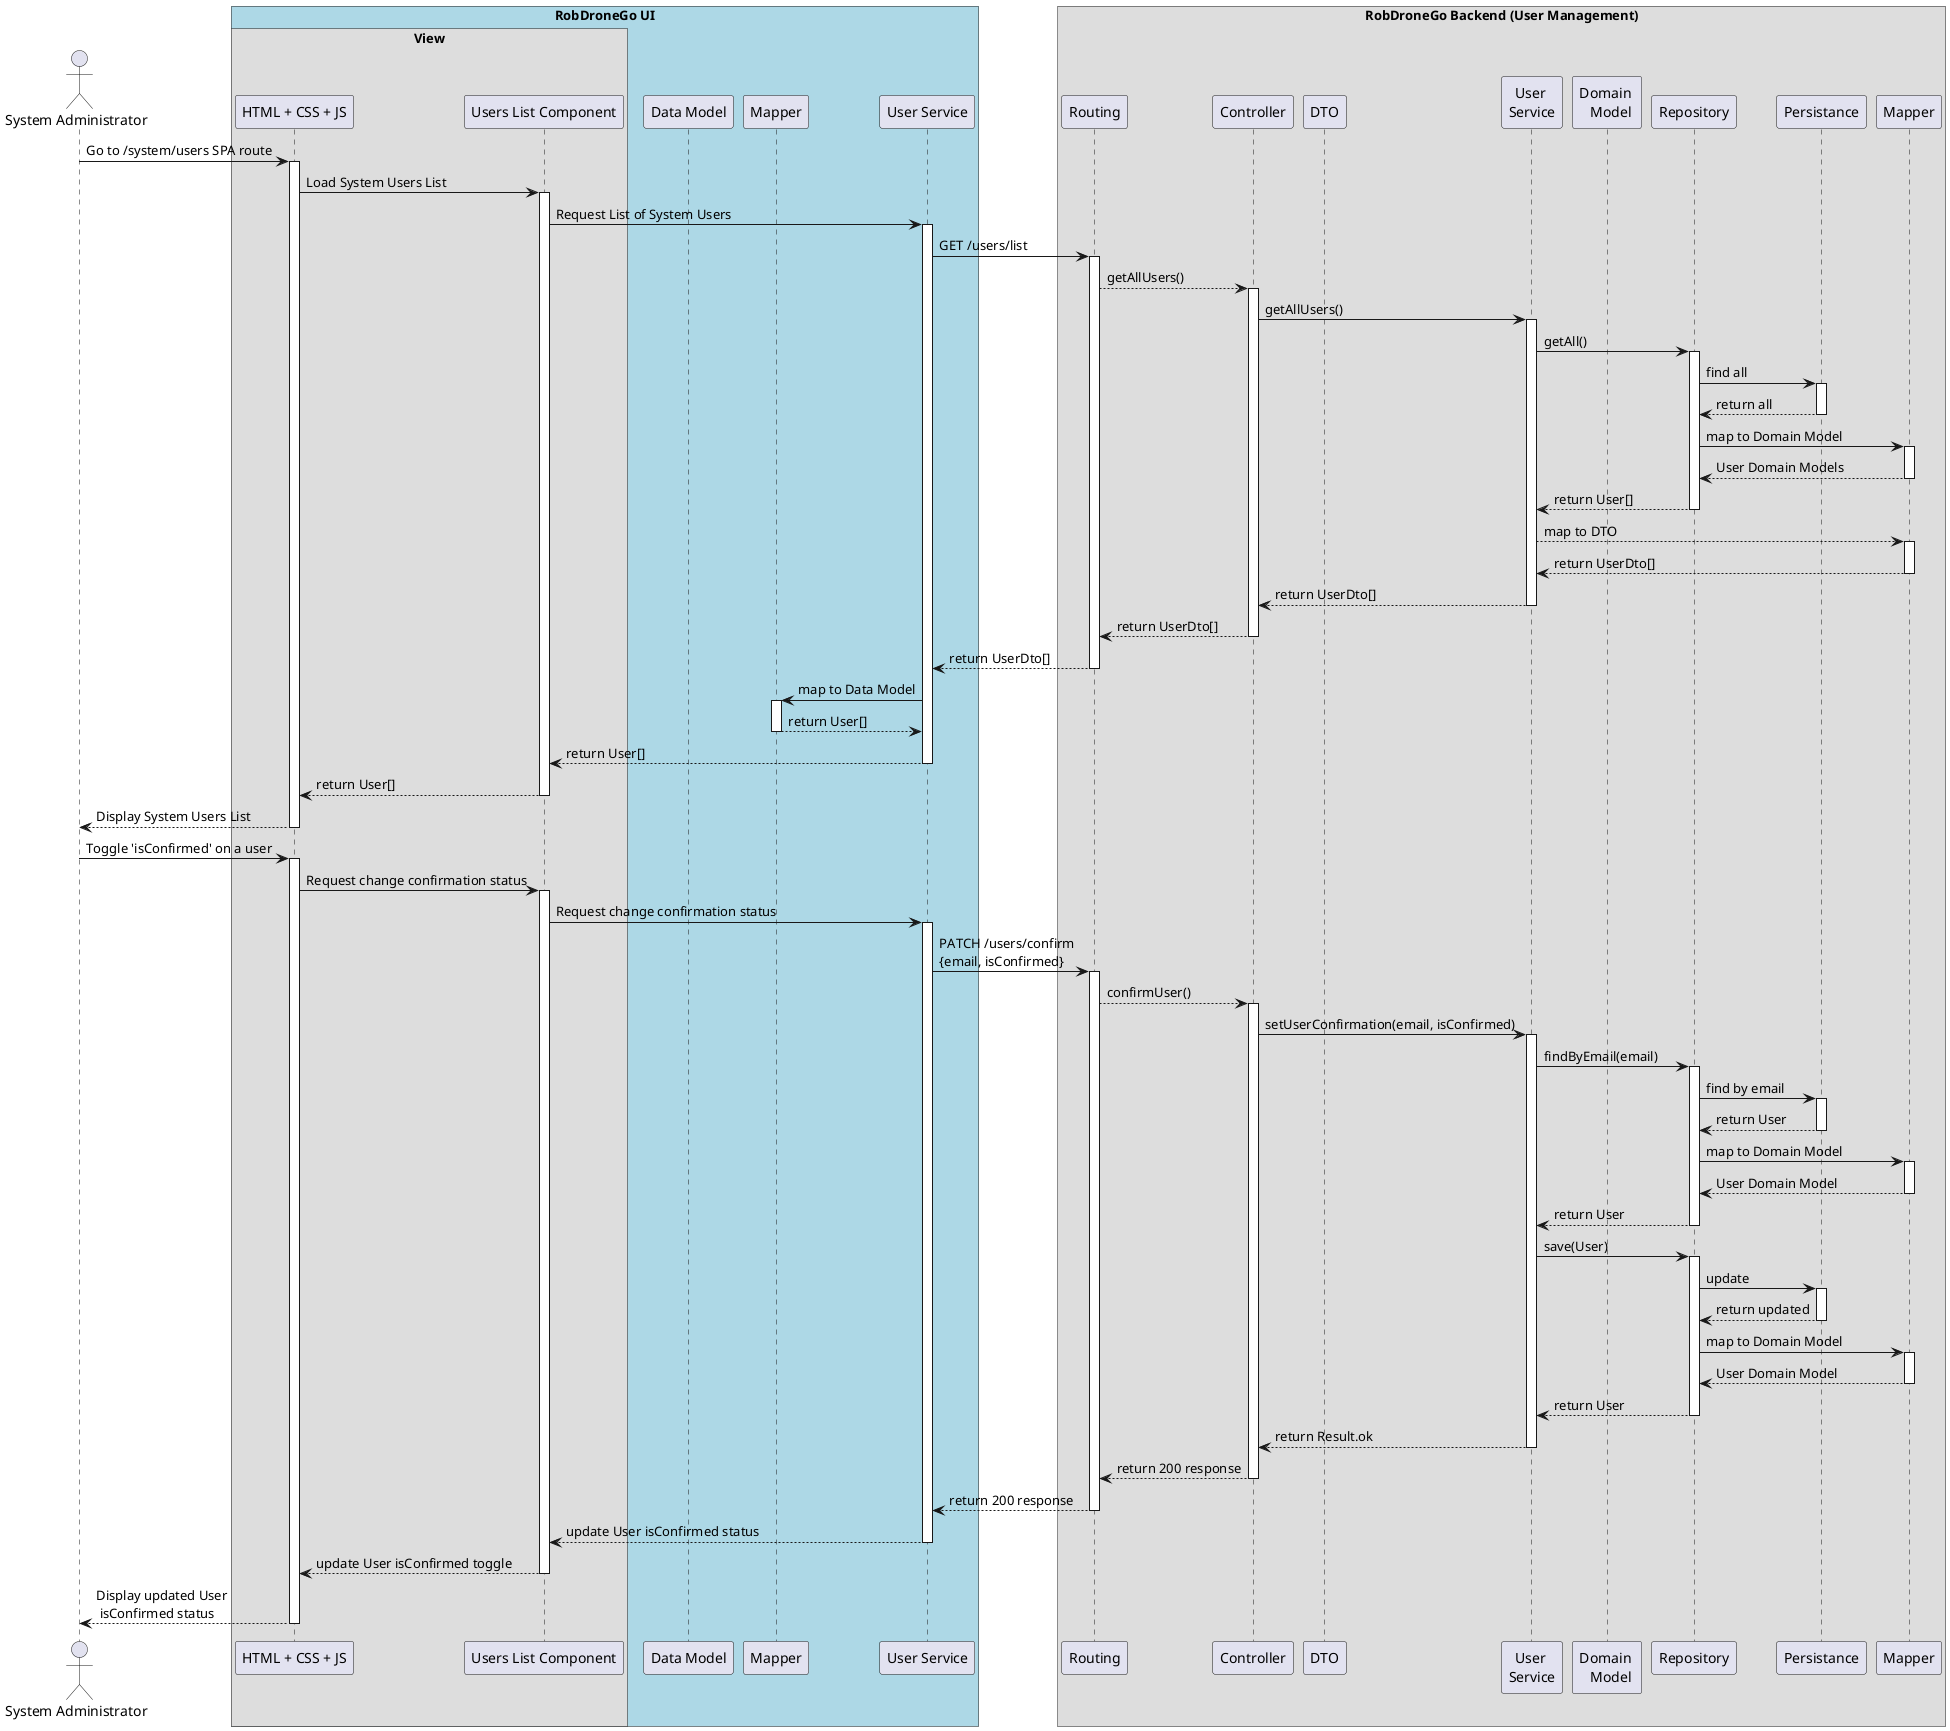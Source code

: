 @startuml SD Lv3

!pragma teoz true

actor "System Administrator" as user
box "RobDroneGo UI" #LightBlue

    box "View"
        participant "HTML + CSS + JS" as FrontEnd
        participant "Users List Component" as UsersList
    end box
    participant "Data Model" as ModelFE
    participant "Mapper" as UserMapperFE
    participant "User Service" as UserServiceFE

end box
box "RobDroneGo Backend (User Management)"
    participant "Routing" as UserRouteBE
    participant "Controller" as UserControllerBE
    participant "DTO" as UserDtoBE
    participant "User \nService" as UserServiceBE
    participant "Domain \n  Model" as UserDomainModelBE
    participant "Repository" as UserRepositoryBE
    participant "Persistance" as UserPersistanceBE
    participant "Mapper" as UserMapperBE
end box

user -> FrontEnd : Go to /system/users SPA route
activate FrontEnd

    FrontEnd -> UsersList : Load System Users List
    activate UsersList

        UsersList -> UserServiceFE : Request List of System Users
        activate UserServiceFE

            UserServiceFE -> UserRouteBE : GET /users/list
            activate UserRouteBE

            UserRouteBE --> UserControllerBE : getAllUsers()

            activate UserControllerBE
            UserControllerBE -> UserServiceBE : getAllUsers()
            activate UserServiceBE
            
            UserServiceBE -> UserRepositoryBE : getAll()
            activate UserRepositoryBE

            UserRepositoryBE -> UserPersistanceBE : find all
            activate UserPersistanceBE
            UserPersistanceBE --> UserRepositoryBE : return all
            deactivate UserPersistanceBE

            UserRepositoryBE -> UserMapperBE : map to Domain Model
            activate UserMapperBE
            UserMapperBE --> UserRepositoryBE : User Domain Models
            deactivate UserMapperBE

            UserRepositoryBE --> UserServiceBE : return User[]
            deactivate UserRepositoryBE

            UserServiceBE --> UserMapperBE : map to DTO
            activate UserMapperBE
            UserMapperBE --> UserServiceBE : return UserDto[]
            deactivate UserMapperBE

            UserServiceBE --> UserControllerBE : return UserDto[]
            deactivate UserServiceBE

            UserControllerBE --> UserRouteBE : return UserDto[]
            deactivate UserControllerBE

            UserRouteBE --> UserServiceFE : return UserDto[]
            deactivate UserRouteBE

        UserServiceFE -> UserMapperFE : map to Data Model
        activate UserMapperFE
        UserMapperFE --> UserServiceFE : return User[]
        deactivate UserMapperFE

        UserServiceFE --> UsersList : return User[]
        deactivate UserServiceFE

    UsersList --> FrontEnd : return User[]
    deactivate UsersList

FrontEnd --> user : Display System Users List
deactivate FrontEnd

' Level 2 diagram, use to write level 3
' user -> UI : Toggle 'isConfirmed' on a user
' activate UI
' UI -> UserModule : Request change confirmation status
' activate UserModule
' UserModule -> DB : Update user's confirmation status
' activate DB
' DB --> UserModule : Confirmation status updated
' deactivate DB
' UserModule --> UI : Confirmation status updated
' deactivate UserModule
' UI --> user : Confirmation status updated
' deactivate UI

user -> FrontEnd : Toggle 'isConfirmed' on a user
activate FrontEnd

    FrontEnd -> UsersList : Request change confirmation status
    activate UsersList

        UsersList -> UserServiceFE : Request change confirmation status
        activate UserServiceFE

            UserServiceFE -> UserRouteBE : PATCH /users/confirm \n{email, isConfirmed}
            activate UserRouteBE

            UserRouteBE --> UserControllerBE : confirmUser()

            activate UserControllerBE
            UserControllerBE -> UserServiceBE : setUserConfirmation(email, isConfirmed)
            activate UserServiceBE
            
            UserServiceBE -> UserRepositoryBE : findByEmail(email)
            activate UserRepositoryBE

            UserRepositoryBE -> UserPersistanceBE : find by email
            activate UserPersistanceBE
            UserPersistanceBE --> UserRepositoryBE : return User
            deactivate UserPersistanceBE

            UserRepositoryBE -> UserMapperBE : map to Domain Model
            activate UserMapperBE
            UserMapperBE --> UserRepositoryBE : User Domain Model
            deactivate UserMapperBE
            UserRepositoryBE --> UserServiceBE : return User
            deactivate UserRepositoryBE

            UserServiceBE -> UserRepositoryBE : save(User)
            activate UserRepositoryBE

            UserRepositoryBE -> UserPersistanceBE : update
            activate UserPersistanceBE
            UserPersistanceBE --> UserRepositoryBE : return updated
            deactivate UserPersistanceBE

            UserRepositoryBE -> UserMapperBE : map to Domain Model
            activate UserMapperBE
            UserMapperBE --> UserRepositoryBE : User Domain Model
            deactivate UserMapperBE

            UserRepositoryBE --> UserServiceBE : return User
            deactivate UserRepositoryBE

            UserServiceBE --> UserControllerBE : return Result.ok
            deactivate UserServiceBE

            UserControllerBE --> UserRouteBE : return 200 response
            deactivate UserControllerBE

            UserRouteBE --> UserServiceFE : return 200 response
            deactivate UserRouteBE

        UserServiceFE --> UsersList : update User isConfirmed status
        deactivate UserServiceFE

    UsersList --> FrontEnd : update User isConfirmed toggle
    deactivate UsersList

FrontEnd --> user : Display updated User\n isConfirmed status
deactivate FrontEnd

@enduml
